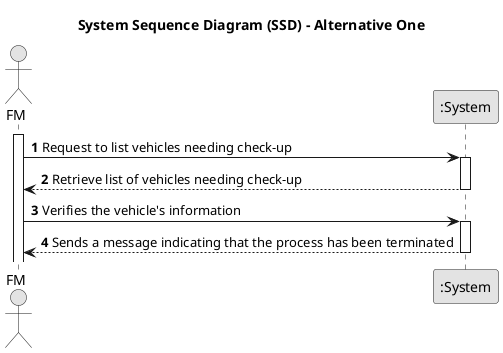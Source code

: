 @startuml
skinparam monochrome true
skinparam packageStyle rectangle
skinparam shadowing false

title System Sequence Diagram (SSD) - Alternative One

autonumber

actor "FM" as Employee
participant ":System" as System

activate Employee

    Employee -> System : Request to list vehicles needing check-up
    activate System

        System --> Employee : Retrieve list of vehicles needing check-up
    deactivate System

    Employee -> System : Verifies the vehicle's information
    activate System

        System --> Employee : Sends a message indicating that the process has been terminated
    deactivate System
@enduml